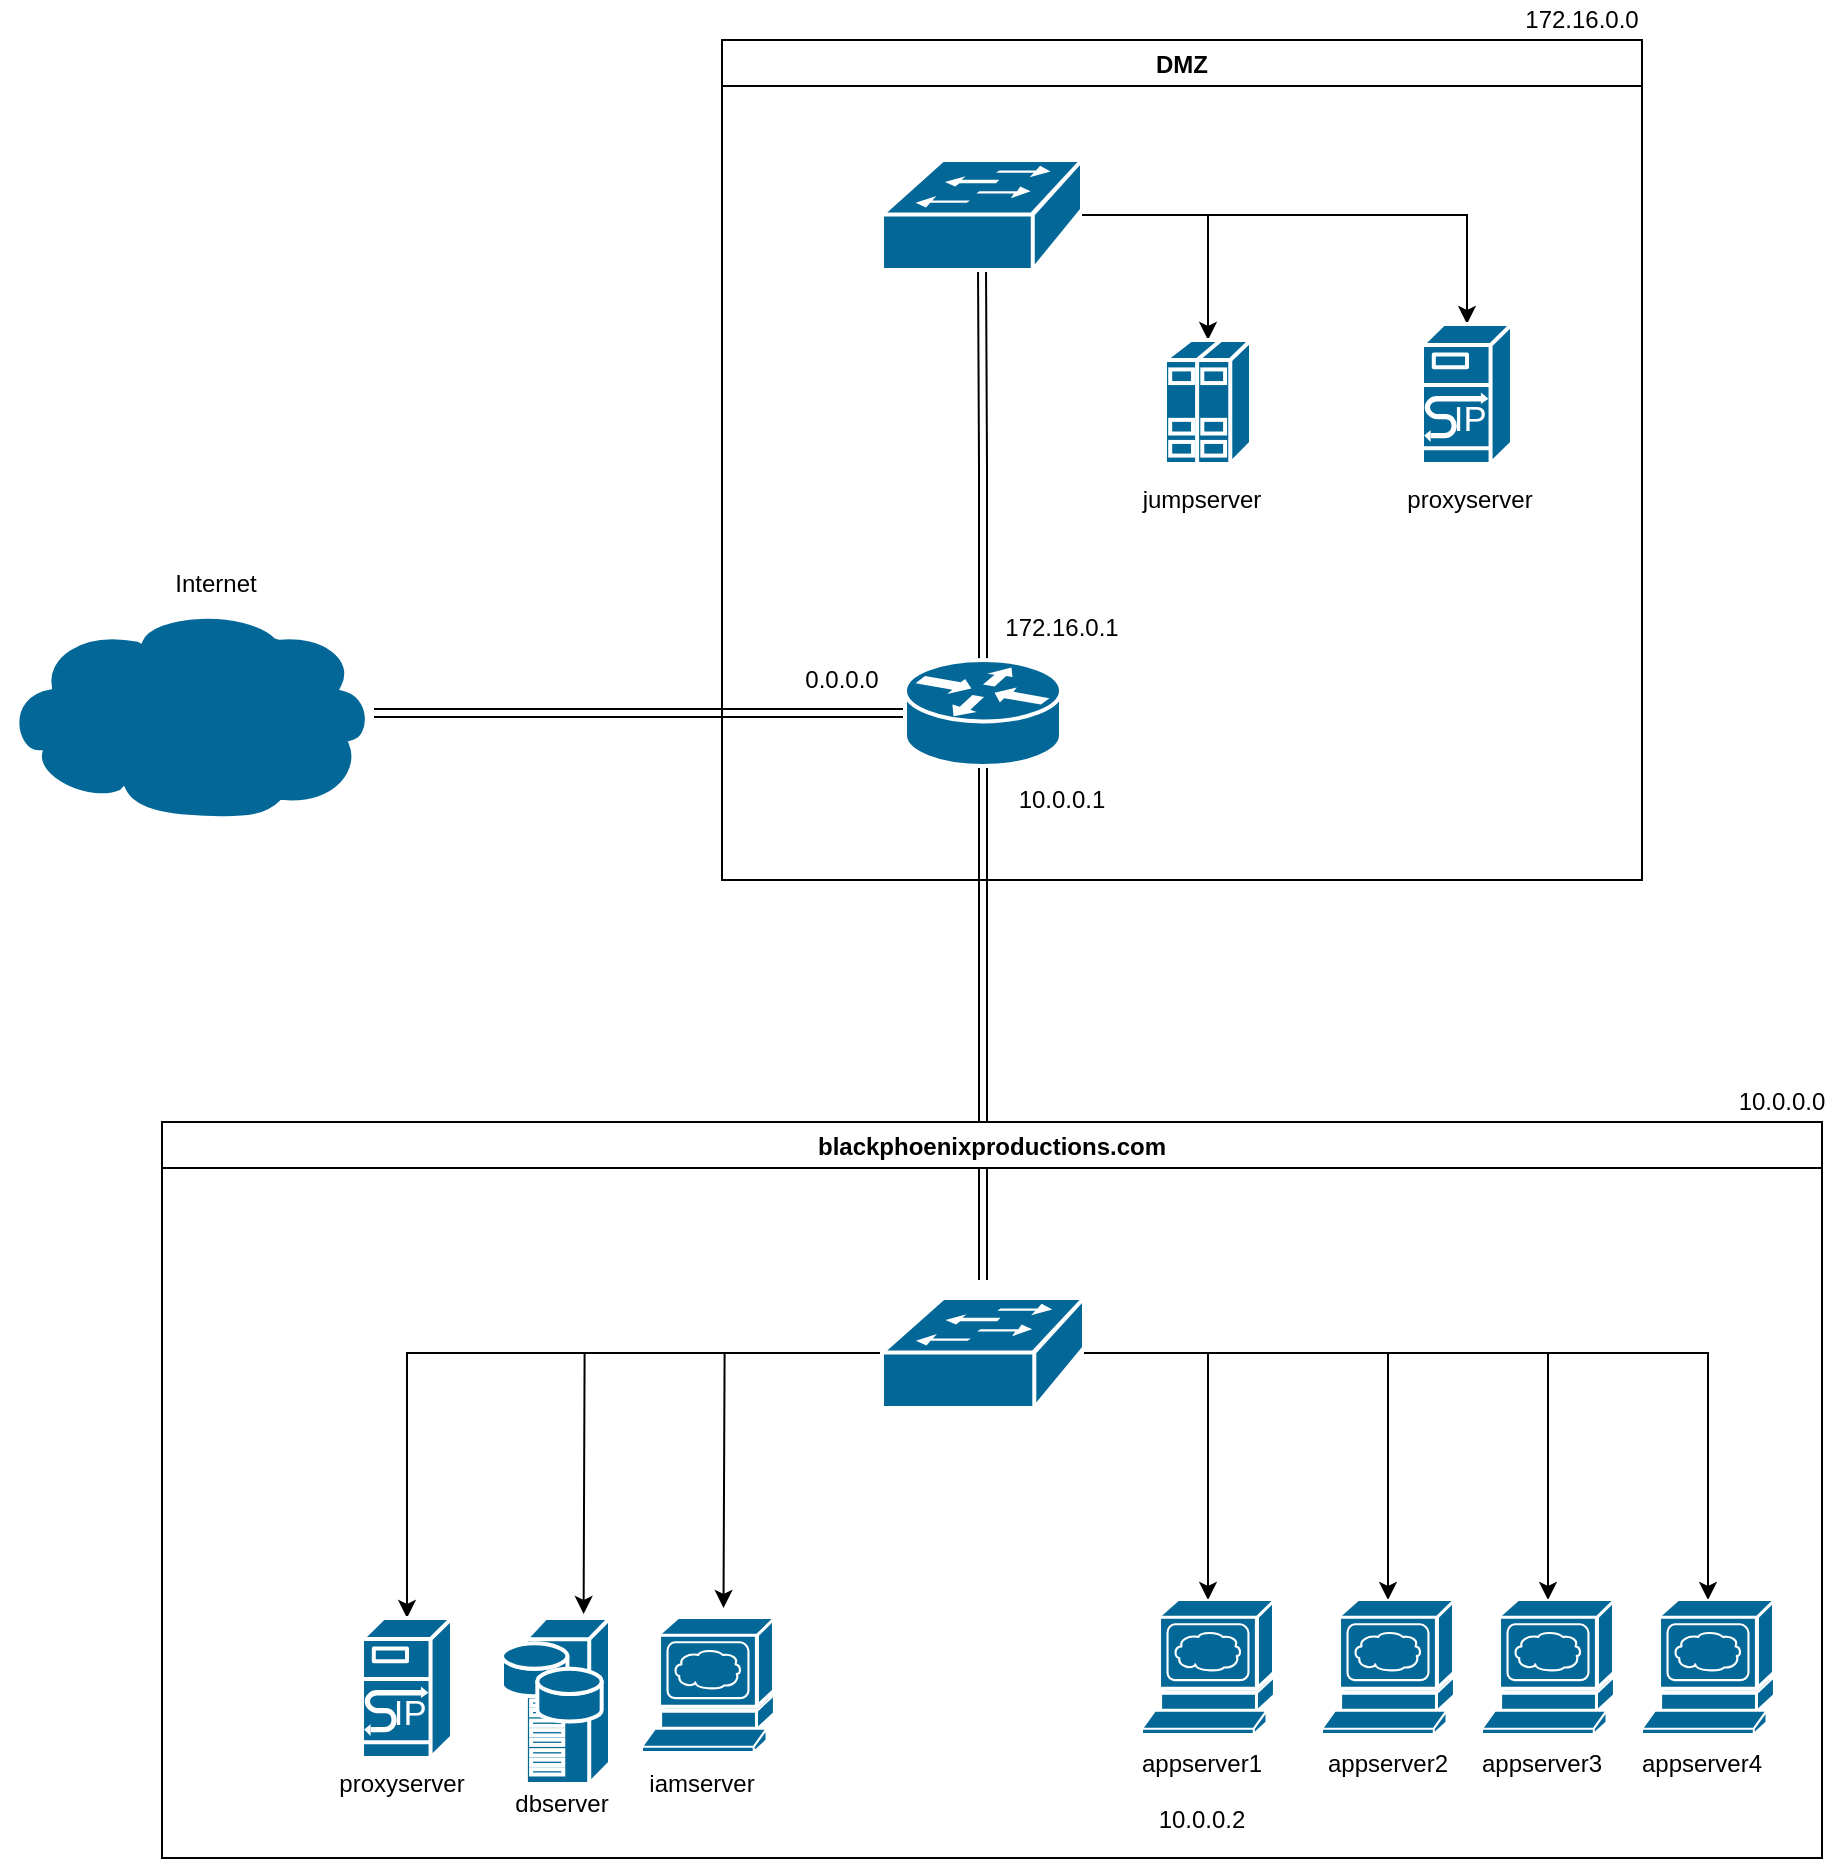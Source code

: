 <mxfile version="13.2.4" type="device"><diagram id="IAh_q0d3I2SKtF2z58_Q" name="Page-1"><mxGraphModel dx="2178" dy="2052" grid="1" gridSize="10" guides="1" tooltips="1" connect="1" arrows="1" fold="1" page="1" pageScale="1" pageWidth="827" pageHeight="1169" math="0" shadow="0"><root><mxCell id="0"/><mxCell id="1" parent="0"/><mxCell id="D4ipURBaMhlEvlbRPhFf-33" style="edgeStyle=orthogonalEdgeStyle;rounded=0;orthogonalLoop=1;jettySize=auto;html=1;entryX=0.5;entryY=0.98;entryDx=0;entryDy=0;entryPerimeter=0;shape=link;strokeColor=#000000;" edge="1" parent="1" source="D4ipURBaMhlEvlbRPhFf-3" target="D4ipURBaMhlEvlbRPhFf-32"><mxGeometry relative="1" as="geometry"/></mxCell><mxCell id="D4ipURBaMhlEvlbRPhFf-93" style="edgeStyle=orthogonalEdgeStyle;shape=link;rounded=0;orthogonalLoop=1;jettySize=auto;html=1;strokeColor=#000000;" edge="1" parent="1" source="D4ipURBaMhlEvlbRPhFf-3"><mxGeometry relative="1" as="geometry"><mxPoint x="-89.5" y="480" as="targetPoint"/></mxGeometry></mxCell><mxCell id="D4ipURBaMhlEvlbRPhFf-94" style="edgeStyle=orthogonalEdgeStyle;shape=link;rounded=0;orthogonalLoop=1;jettySize=auto;html=1;strokeColor=#000000;" edge="1" parent="1" source="D4ipURBaMhlEvlbRPhFf-3" target="D4ipURBaMhlEvlbRPhFf-35"><mxGeometry relative="1" as="geometry"/></mxCell><mxCell id="D4ipURBaMhlEvlbRPhFf-3" value="" style="shape=mxgraph.cisco.routers.router;html=1;pointerEvents=1;dashed=0;fillColor=#036897;strokeColor=#ffffff;strokeWidth=2;verticalLabelPosition=bottom;verticalAlign=top;align=center;outlineConnect=0;" vertex="1" parent="1"><mxGeometry x="-128.5" y="170" width="78" height="53" as="geometry"/></mxCell><mxCell id="D4ipURBaMhlEvlbRPhFf-23" style="edgeStyle=orthogonalEdgeStyle;rounded=0;orthogonalLoop=1;jettySize=auto;html=1;" edge="1" parent="1" source="D4ipURBaMhlEvlbRPhFf-5"><mxGeometry relative="1" as="geometry"><mxPoint x="-289.2" y="647" as="targetPoint"/></mxGeometry></mxCell><mxCell id="D4ipURBaMhlEvlbRPhFf-24" style="edgeStyle=orthogonalEdgeStyle;rounded=0;orthogonalLoop=1;jettySize=auto;html=1;entryX=0.5;entryY=0;entryDx=0;entryDy=0;entryPerimeter=0;" edge="1" parent="1" source="D4ipURBaMhlEvlbRPhFf-5"><mxGeometry relative="1" as="geometry"><mxPoint x="-219.25" y="644" as="targetPoint"/></mxGeometry></mxCell><mxCell id="D4ipURBaMhlEvlbRPhFf-27" style="edgeStyle=orthogonalEdgeStyle;rounded=0;orthogonalLoop=1;jettySize=auto;html=1;" edge="1" parent="1" source="D4ipURBaMhlEvlbRPhFf-5" target="D4ipURBaMhlEvlbRPhFf-17"><mxGeometry relative="1" as="geometry"/></mxCell><mxCell id="D4ipURBaMhlEvlbRPhFf-28" style="edgeStyle=orthogonalEdgeStyle;rounded=0;orthogonalLoop=1;jettySize=auto;html=1;" edge="1" parent="1" source="D4ipURBaMhlEvlbRPhFf-5" target="D4ipURBaMhlEvlbRPhFf-18"><mxGeometry relative="1" as="geometry"/></mxCell><mxCell id="D4ipURBaMhlEvlbRPhFf-47" style="edgeStyle=orthogonalEdgeStyle;rounded=0;orthogonalLoop=1;jettySize=auto;html=1;" edge="1" parent="1" source="D4ipURBaMhlEvlbRPhFf-5" target="D4ipURBaMhlEvlbRPhFf-46"><mxGeometry relative="1" as="geometry"/></mxCell><mxCell id="D4ipURBaMhlEvlbRPhFf-49" style="edgeStyle=orthogonalEdgeStyle;rounded=0;orthogonalLoop=1;jettySize=auto;html=1;" edge="1" parent="1" source="D4ipURBaMhlEvlbRPhFf-5" target="D4ipURBaMhlEvlbRPhFf-48"><mxGeometry relative="1" as="geometry"/></mxCell><mxCell id="D4ipURBaMhlEvlbRPhFf-56" style="edgeStyle=orthogonalEdgeStyle;rounded=0;orthogonalLoop=1;jettySize=auto;html=1;" edge="1" parent="1" source="D4ipURBaMhlEvlbRPhFf-5" target="D4ipURBaMhlEvlbRPhFf-51"><mxGeometry relative="1" as="geometry"/></mxCell><mxCell id="D4ipURBaMhlEvlbRPhFf-5" value="" style="shape=mxgraph.cisco.switches.workgroup_switch;html=1;pointerEvents=1;dashed=0;fillColor=#036897;strokeColor=#ffffff;strokeWidth=2;verticalLabelPosition=bottom;verticalAlign=top;align=center;outlineConnect=0;" vertex="1" parent="1"><mxGeometry x="-140" y="489" width="101" height="55" as="geometry"/></mxCell><mxCell id="D4ipURBaMhlEvlbRPhFf-17" value="" style="shape=mxgraph.cisco.servers.www_server;html=1;pointerEvents=1;dashed=0;fillColor=#036897;strokeColor=#ffffff;strokeWidth=2;verticalLabelPosition=bottom;verticalAlign=top;align=center;outlineConnect=0;" vertex="1" parent="1"><mxGeometry x="-10" y="640" width="66" height="67" as="geometry"/></mxCell><mxCell id="D4ipURBaMhlEvlbRPhFf-18" value="" style="shape=mxgraph.cisco.servers.www_server;html=1;pointerEvents=1;dashed=0;fillColor=#036897;strokeColor=#ffffff;strokeWidth=2;verticalLabelPosition=bottom;verticalAlign=top;align=center;outlineConnect=0;" vertex="1" parent="1"><mxGeometry x="80" y="640" width="66" height="67" as="geometry"/></mxCell><mxCell id="D4ipURBaMhlEvlbRPhFf-57" style="edgeStyle=orthogonalEdgeStyle;rounded=0;orthogonalLoop=1;jettySize=auto;html=1;entryX=0.5;entryY=0;entryDx=0;entryDy=0;entryPerimeter=0;" edge="1" parent="1" source="D4ipURBaMhlEvlbRPhFf-32" target="D4ipURBaMhlEvlbRPhFf-34"><mxGeometry relative="1" as="geometry"/></mxCell><mxCell id="D4ipURBaMhlEvlbRPhFf-64" style="edgeStyle=orthogonalEdgeStyle;rounded=0;orthogonalLoop=1;jettySize=auto;html=1;entryX=0.5;entryY=0;entryDx=0;entryDy=0;entryPerimeter=0;" edge="1" parent="1" source="D4ipURBaMhlEvlbRPhFf-32" target="D4ipURBaMhlEvlbRPhFf-63"><mxGeometry relative="1" as="geometry"/></mxCell><mxCell id="D4ipURBaMhlEvlbRPhFf-32" value="" style="shape=mxgraph.cisco.switches.workgroup_switch;html=1;pointerEvents=1;dashed=0;fillColor=#036897;strokeColor=#ffffff;strokeWidth=2;verticalLabelPosition=bottom;verticalAlign=top;align=center;outlineConnect=0;" vertex="1" parent="1"><mxGeometry x="-140" y="-80" width="100" height="55" as="geometry"/></mxCell><mxCell id="D4ipURBaMhlEvlbRPhFf-34" value="" style="shape=mxgraph.cisco.servers.standard_host;html=1;pointerEvents=1;dashed=0;fillColor=#036897;strokeColor=#ffffff;strokeWidth=2;verticalLabelPosition=bottom;verticalAlign=top;align=center;outlineConnect=0;" vertex="1" parent="1"><mxGeometry x="1.5" y="10" width="43" height="62" as="geometry"/></mxCell><mxCell id="D4ipURBaMhlEvlbRPhFf-35" value="" style="shape=mxgraph.cisco.storage.cloud;html=1;pointerEvents=1;dashed=0;fillColor=#036897;strokeColor=#ffffff;strokeWidth=2;verticalLabelPosition=bottom;verticalAlign=top;align=center;outlineConnect=0;" vertex="1" parent="1"><mxGeometry x="-580" y="143.5" width="186" height="106" as="geometry"/></mxCell><mxCell id="D4ipURBaMhlEvlbRPhFf-46" value="" style="shape=mxgraph.cisco.servers.www_server;html=1;pointerEvents=1;dashed=0;fillColor=#036897;strokeColor=#ffffff;strokeWidth=2;verticalLabelPosition=bottom;verticalAlign=top;align=center;outlineConnect=0;" vertex="1" parent="1"><mxGeometry x="160" y="640" width="66" height="67" as="geometry"/></mxCell><mxCell id="D4ipURBaMhlEvlbRPhFf-48" value="" style="shape=mxgraph.cisco.servers.www_server;html=1;pointerEvents=1;dashed=0;fillColor=#036897;strokeColor=#ffffff;strokeWidth=2;verticalLabelPosition=bottom;verticalAlign=top;align=center;outlineConnect=0;" vertex="1" parent="1"><mxGeometry x="240" y="640" width="66" height="67" as="geometry"/></mxCell><mxCell id="D4ipURBaMhlEvlbRPhFf-51" value="" style="shape=mxgraph.cisco.servers.sip_proxy_server;html=1;pointerEvents=1;dashed=0;fillColor=#036897;strokeColor=#ffffff;strokeWidth=2;verticalLabelPosition=bottom;verticalAlign=top;align=center;outlineConnect=0;" vertex="1" parent="1"><mxGeometry x="-400" y="649" width="45" height="70" as="geometry"/></mxCell><mxCell id="D4ipURBaMhlEvlbRPhFf-52" value="" style="shape=mxgraph.cisco.servers.storage_server;html=1;pointerEvents=1;dashed=0;fillColor=#036897;strokeColor=#ffffff;strokeWidth=2;verticalLabelPosition=bottom;verticalAlign=top;align=center;outlineConnect=0;" vertex="1" parent="1"><mxGeometry x="-330" y="649" width="54" height="83" as="geometry"/></mxCell><mxCell id="D4ipURBaMhlEvlbRPhFf-54" value="" style="shape=mxgraph.cisco.servers.www_server;html=1;pointerEvents=1;dashed=0;fillColor=#036897;strokeColor=#ffffff;strokeWidth=2;verticalLabelPosition=bottom;verticalAlign=top;align=center;outlineConnect=0;" vertex="1" parent="1"><mxGeometry x="-260" y="649" width="66" height="67" as="geometry"/></mxCell><mxCell id="D4ipURBaMhlEvlbRPhFf-63" value="" style="shape=mxgraph.cisco.servers.sip_proxy_server;html=1;pointerEvents=1;dashed=0;fillColor=#036897;strokeColor=#ffffff;strokeWidth=2;verticalLabelPosition=bottom;verticalAlign=top;align=center;outlineConnect=0;" vertex="1" parent="1"><mxGeometry x="130" y="2" width="45" height="70" as="geometry"/></mxCell><mxCell id="D4ipURBaMhlEvlbRPhFf-67" value="0.0.0.0" style="text;html=1;strokeColor=none;fillColor=none;align=center;verticalAlign=middle;whiteSpace=wrap;rounded=0;" vertex="1" parent="1"><mxGeometry x="-180" y="170" width="40" height="20" as="geometry"/></mxCell><mxCell id="D4ipURBaMhlEvlbRPhFf-68" value="10.0.0.1&lt;br&gt;" style="text;html=1;strokeColor=none;fillColor=none;align=center;verticalAlign=middle;whiteSpace=wrap;rounded=0;" vertex="1" parent="1"><mxGeometry x="-70" y="229.5" width="40" height="20" as="geometry"/></mxCell><mxCell id="D4ipURBaMhlEvlbRPhFf-69" value="172.16.0.1" style="text;html=1;strokeColor=none;fillColor=none;align=center;verticalAlign=middle;whiteSpace=wrap;rounded=0;" vertex="1" parent="1"><mxGeometry x="-70" y="143.5" width="40" height="20" as="geometry"/></mxCell><mxCell id="D4ipURBaMhlEvlbRPhFf-70" value="DMZ" style="swimlane;" vertex="1" parent="1"><mxGeometry x="-220" y="-140" width="460" height="420" as="geometry"><mxRectangle x="-276" y="-150" width="60" height="23" as="alternateBounds"/></mxGeometry></mxCell><mxCell id="D4ipURBaMhlEvlbRPhFf-95" value="jumpserver" style="text;html=1;strokeColor=none;fillColor=none;align=center;verticalAlign=middle;whiteSpace=wrap;rounded=0;" vertex="1" parent="D4ipURBaMhlEvlbRPhFf-70"><mxGeometry x="220" y="220" width="40" height="20" as="geometry"/></mxCell><mxCell id="D4ipURBaMhlEvlbRPhFf-97" value="proxyserver" style="text;html=1;strokeColor=none;fillColor=none;align=center;verticalAlign=middle;whiteSpace=wrap;rounded=0;" vertex="1" parent="D4ipURBaMhlEvlbRPhFf-70"><mxGeometry x="330" y="220" width="87.5" height="20" as="geometry"/></mxCell><mxCell id="D4ipURBaMhlEvlbRPhFf-72" value="blackphoenixproductions.com" style="swimlane;" vertex="1" parent="1"><mxGeometry x="-500" y="401" width="830" height="368" as="geometry"/></mxCell><mxCell id="D4ipURBaMhlEvlbRPhFf-99" value="appserver1" style="text;html=1;strokeColor=none;fillColor=none;align=center;verticalAlign=middle;whiteSpace=wrap;rounded=0;" vertex="1" parent="D4ipURBaMhlEvlbRPhFf-72"><mxGeometry x="500" y="311" width="40" height="20" as="geometry"/></mxCell><mxCell id="D4ipURBaMhlEvlbRPhFf-100" value="appserver2" style="text;html=1;strokeColor=none;fillColor=none;align=center;verticalAlign=middle;whiteSpace=wrap;rounded=0;" vertex="1" parent="D4ipURBaMhlEvlbRPhFf-72"><mxGeometry x="593" y="311" width="40" height="20" as="geometry"/></mxCell><mxCell id="D4ipURBaMhlEvlbRPhFf-101" value="appserver3" style="text;html=1;strokeColor=none;fillColor=none;align=center;verticalAlign=middle;whiteSpace=wrap;rounded=0;" vertex="1" parent="D4ipURBaMhlEvlbRPhFf-72"><mxGeometry x="670" y="311" width="40" height="20" as="geometry"/></mxCell><mxCell id="D4ipURBaMhlEvlbRPhFf-102" value="appserver4" style="text;html=1;strokeColor=none;fillColor=none;align=center;verticalAlign=middle;whiteSpace=wrap;rounded=0;" vertex="1" parent="D4ipURBaMhlEvlbRPhFf-72"><mxGeometry x="750" y="311" width="40" height="20" as="geometry"/></mxCell><mxCell id="D4ipURBaMhlEvlbRPhFf-103" value="proxyserver" style="text;html=1;strokeColor=none;fillColor=none;align=center;verticalAlign=middle;whiteSpace=wrap;rounded=0;" vertex="1" parent="D4ipURBaMhlEvlbRPhFf-72"><mxGeometry x="100" y="321" width="40" height="20" as="geometry"/></mxCell><mxCell id="D4ipURBaMhlEvlbRPhFf-106" value="dbserver" style="text;html=1;strokeColor=none;fillColor=none;align=center;verticalAlign=middle;whiteSpace=wrap;rounded=0;" vertex="1" parent="D4ipURBaMhlEvlbRPhFf-72"><mxGeometry x="180" y="331" width="40" height="20" as="geometry"/></mxCell><mxCell id="D4ipURBaMhlEvlbRPhFf-107" value="iamserver" style="text;html=1;strokeColor=none;fillColor=none;align=center;verticalAlign=middle;whiteSpace=wrap;rounded=0;" vertex="1" parent="D4ipURBaMhlEvlbRPhFf-72"><mxGeometry x="250" y="321" width="40" height="20" as="geometry"/></mxCell><mxCell id="D4ipURBaMhlEvlbRPhFf-112" value="10.0.0.2" style="text;html=1;strokeColor=none;fillColor=none;align=center;verticalAlign=middle;whiteSpace=wrap;rounded=0;" vertex="1" parent="D4ipURBaMhlEvlbRPhFf-72"><mxGeometry x="500" y="339" width="40" height="20" as="geometry"/></mxCell><mxCell id="D4ipURBaMhlEvlbRPhFf-73" value="Internet" style="text;html=1;strokeColor=none;fillColor=none;align=center;verticalAlign=middle;whiteSpace=wrap;rounded=0;" vertex="1" parent="1"><mxGeometry x="-493" y="122" width="40" height="20" as="geometry"/></mxCell><mxCell id="D4ipURBaMhlEvlbRPhFf-110" value="10.0.0.0" style="text;html=1;strokeColor=none;fillColor=none;align=center;verticalAlign=middle;whiteSpace=wrap;rounded=0;" vertex="1" parent="1"><mxGeometry x="290" y="381" width="40" height="20" as="geometry"/></mxCell><mxCell id="D4ipURBaMhlEvlbRPhFf-109" value="172.16.0.0" style="text;html=1;strokeColor=none;fillColor=none;align=center;verticalAlign=middle;whiteSpace=wrap;rounded=0;" vertex="1" parent="1"><mxGeometry x="190" y="-160" width="40" height="20" as="geometry"/></mxCell></root></mxGraphModel></diagram></mxfile>